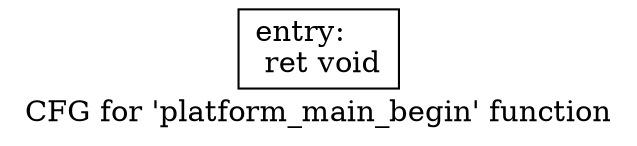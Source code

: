 digraph "CFG for 'platform_main_begin' function" {
	label="CFG for 'platform_main_begin' function";

	Node0xa28c708 [shape=record,label="{entry:\l  ret void\l}"];
}
